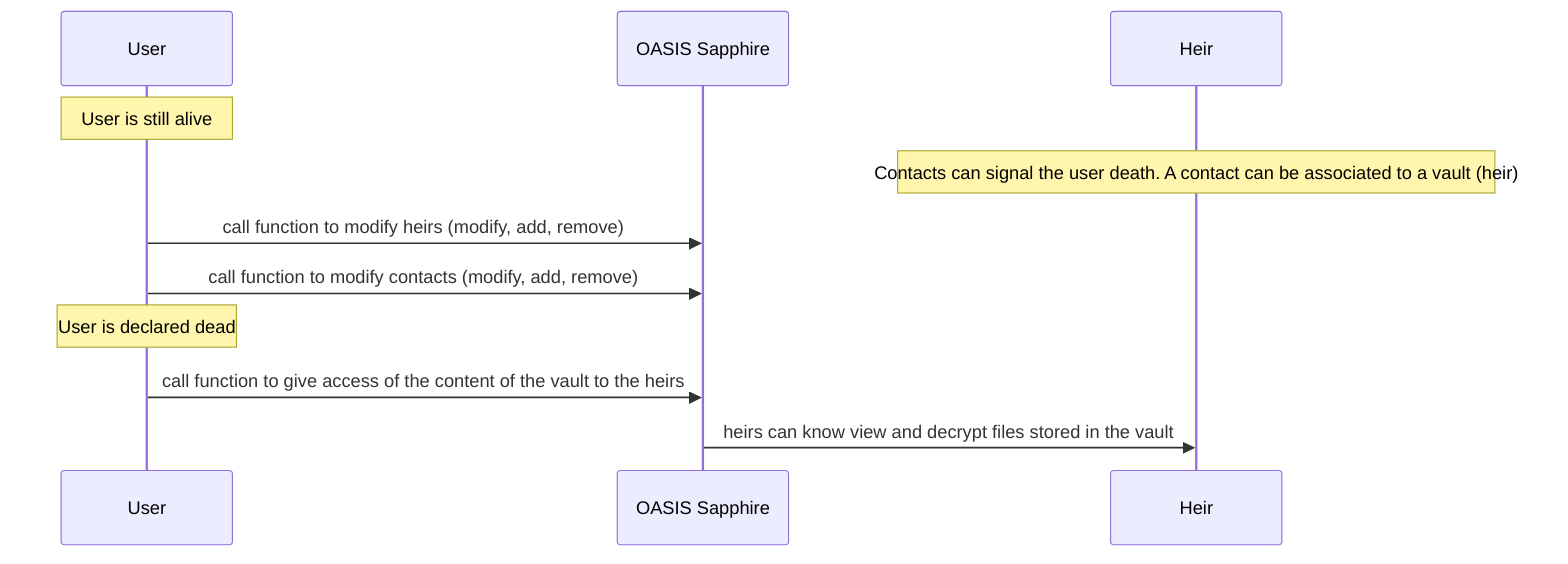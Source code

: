 sequenceDiagram
    participant User
    participant OASIS Sapphire
    participant Heir

    Note over User: User is still alive
    Note over Heir: Contacts can signal the user death. A contact can be associated to a vault (heir)
    User->>OASIS Sapphire: call function to modify heirs (modify, add, remove)
    User->>OASIS Sapphire: call function to modify contacts (modify, add, remove)

    Note over User: User is declared dead

    User->>OASIS Sapphire : call function to give access of the content of the vault to the heirs
    OASIS Sapphire ->>Heir: heirs can know view and decrypt files stored in the vault